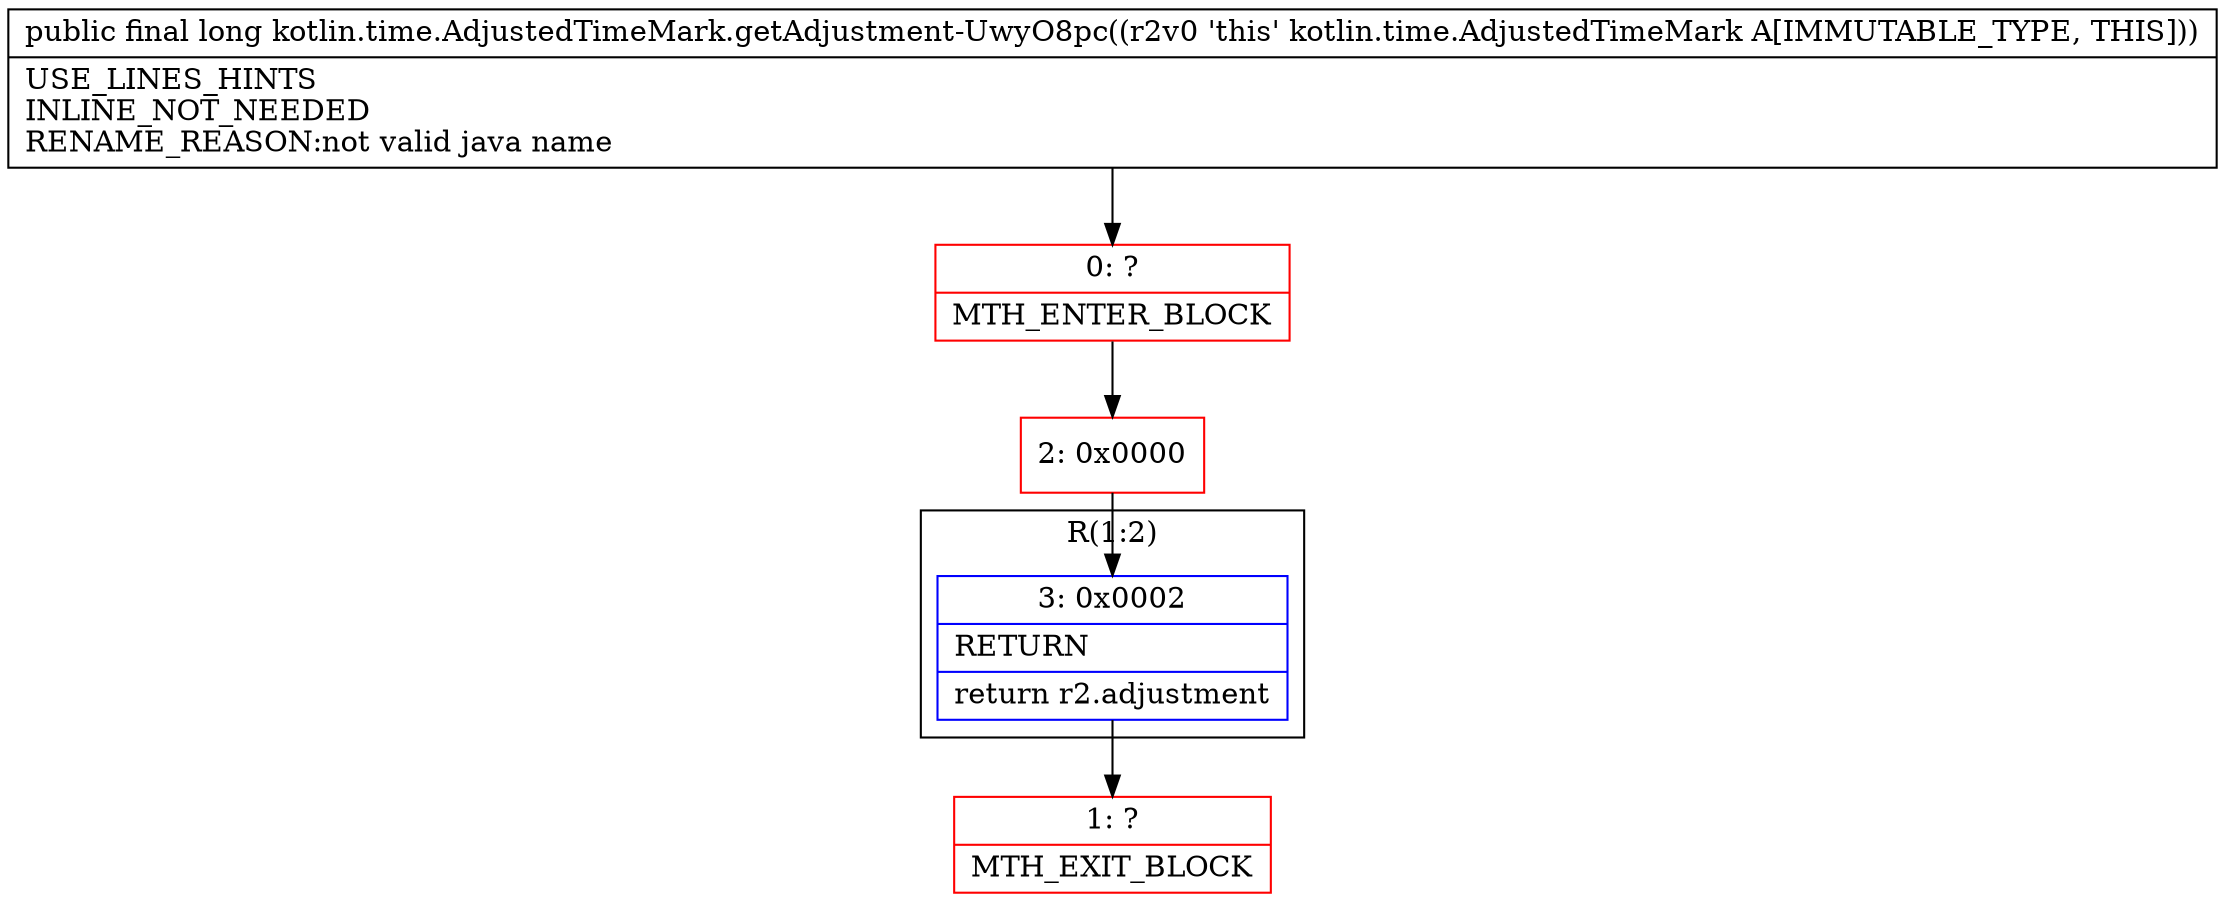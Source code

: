 digraph "CFG forkotlin.time.AdjustedTimeMark.getAdjustment\-UwyO8pc()J" {
subgraph cluster_Region_995776943 {
label = "R(1:2)";
node [shape=record,color=blue];
Node_3 [shape=record,label="{3\:\ 0x0002|RETURN\l|return r2.adjustment\l}"];
}
Node_0 [shape=record,color=red,label="{0\:\ ?|MTH_ENTER_BLOCK\l}"];
Node_2 [shape=record,color=red,label="{2\:\ 0x0000}"];
Node_1 [shape=record,color=red,label="{1\:\ ?|MTH_EXIT_BLOCK\l}"];
MethodNode[shape=record,label="{public final long kotlin.time.AdjustedTimeMark.getAdjustment\-UwyO8pc((r2v0 'this' kotlin.time.AdjustedTimeMark A[IMMUTABLE_TYPE, THIS]))  | USE_LINES_HINTS\lINLINE_NOT_NEEDED\lRENAME_REASON:not valid java name\l}"];
MethodNode -> Node_0;Node_3 -> Node_1;
Node_0 -> Node_2;
Node_2 -> Node_3;
}

